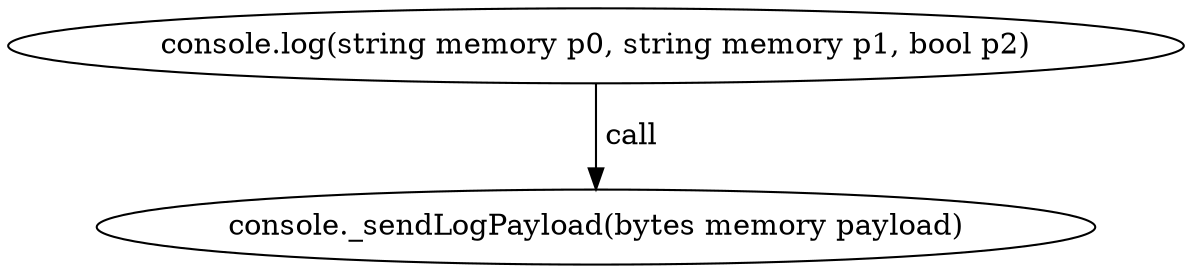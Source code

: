 digraph "" {
	graph [bb="0,0,475.88,124.8"];
	node [label="\N"];
	"console.log(string memory p0, string memory p1, bool p2)"	 [height=0.5,
		pos="237.94,106.8",
		width=6.6095];
	"console._sendLogPayload(bytes memory payload)"	 [height=0.5,
		pos="237.94,18",
		width=5.7372];
	"console.log(string memory p0, string memory p1, bool p2)" -> "console._sendLogPayload(bytes memory payload)" [key=call,
	label=" call",
	lp="249.8,62.4",
	pos="e,237.94,36.072 237.94,88.401 237.94,76.295 237.94,60.208 237.94,46.467"];
}
digraph "" {
	graph [bb="0,0,475.88,124.8"];
	node [label="\N"];
	"console.log(string memory p0, string memory p1, bool p2)"	 [height=0.5,
		pos="237.94,106.8",
		width=6.6095];
	"console._sendLogPayload(bytes memory payload)"	 [height=0.5,
		pos="237.94,18",
		width=5.7372];
	"console.log(string memory p0, string memory p1, bool p2)" -> "console._sendLogPayload(bytes memory payload)" [key=call,
	label=" call",
	lp="249.8,62.4",
	pos="e,237.94,36.072 237.94,88.401 237.94,76.295 237.94,60.208 237.94,46.467"];
}
